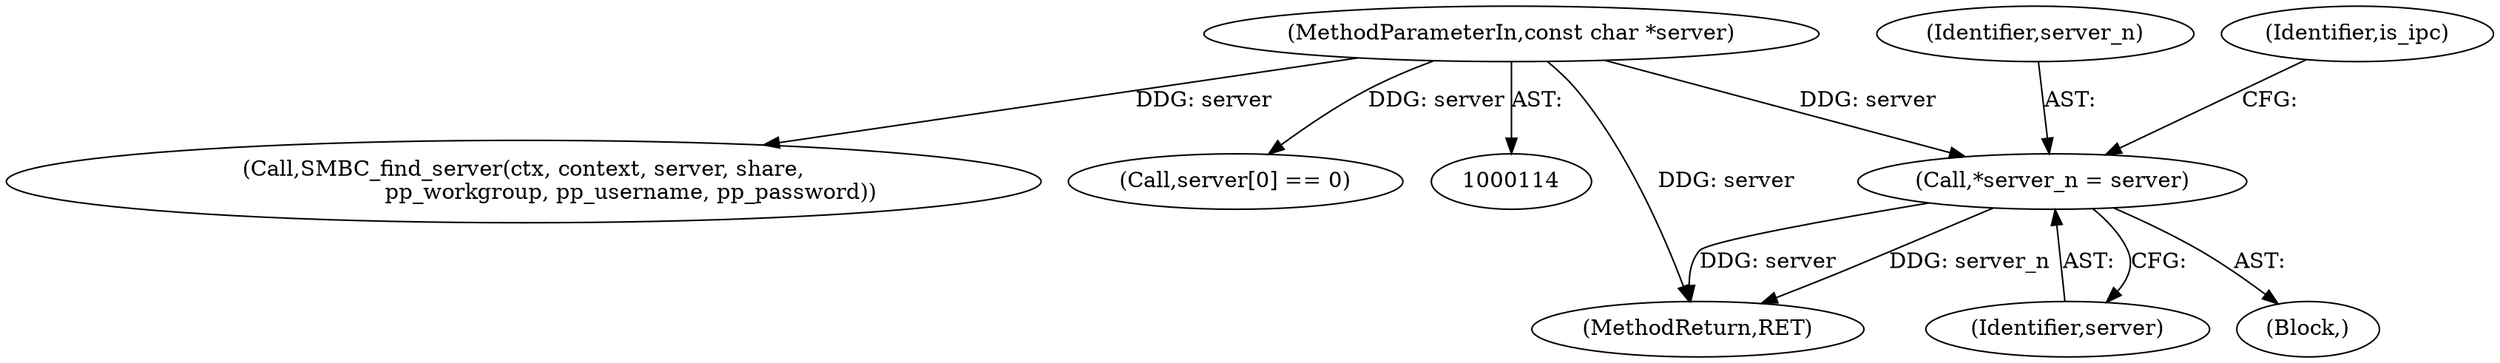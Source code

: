 digraph "0_samba_1ba49b8f389eda3414b14410c7fbcb4041ca06b1@pointer" {
"1000139" [label="(Call,*server_n = server)"];
"1000118" [label="(MethodParameterIn,const char *server)"];
"1000118" [label="(MethodParameterIn,const char *server)"];
"1000141" [label="(Identifier,server)"];
"1000140" [label="(Identifier,server_n)"];
"1000496" [label="(MethodReturn,RET)"];
"1000194" [label="(Call,SMBC_find_server(ctx, context, server, share,\n                               pp_workgroup, pp_username, pp_password))"];
"1000139" [label="(Call,*server_n = server)"];
"1000125" [label="(Block,)"];
"1000181" [label="(Call,server[0] == 0)"];
"1000144" [label="(Identifier,is_ipc)"];
"1000139" -> "1000125"  [label="AST: "];
"1000139" -> "1000141"  [label="CFG: "];
"1000140" -> "1000139"  [label="AST: "];
"1000141" -> "1000139"  [label="AST: "];
"1000144" -> "1000139"  [label="CFG: "];
"1000139" -> "1000496"  [label="DDG: server"];
"1000139" -> "1000496"  [label="DDG: server_n"];
"1000118" -> "1000139"  [label="DDG: server"];
"1000118" -> "1000114"  [label="AST: "];
"1000118" -> "1000496"  [label="DDG: server"];
"1000118" -> "1000181"  [label="DDG: server"];
"1000118" -> "1000194"  [label="DDG: server"];
}
